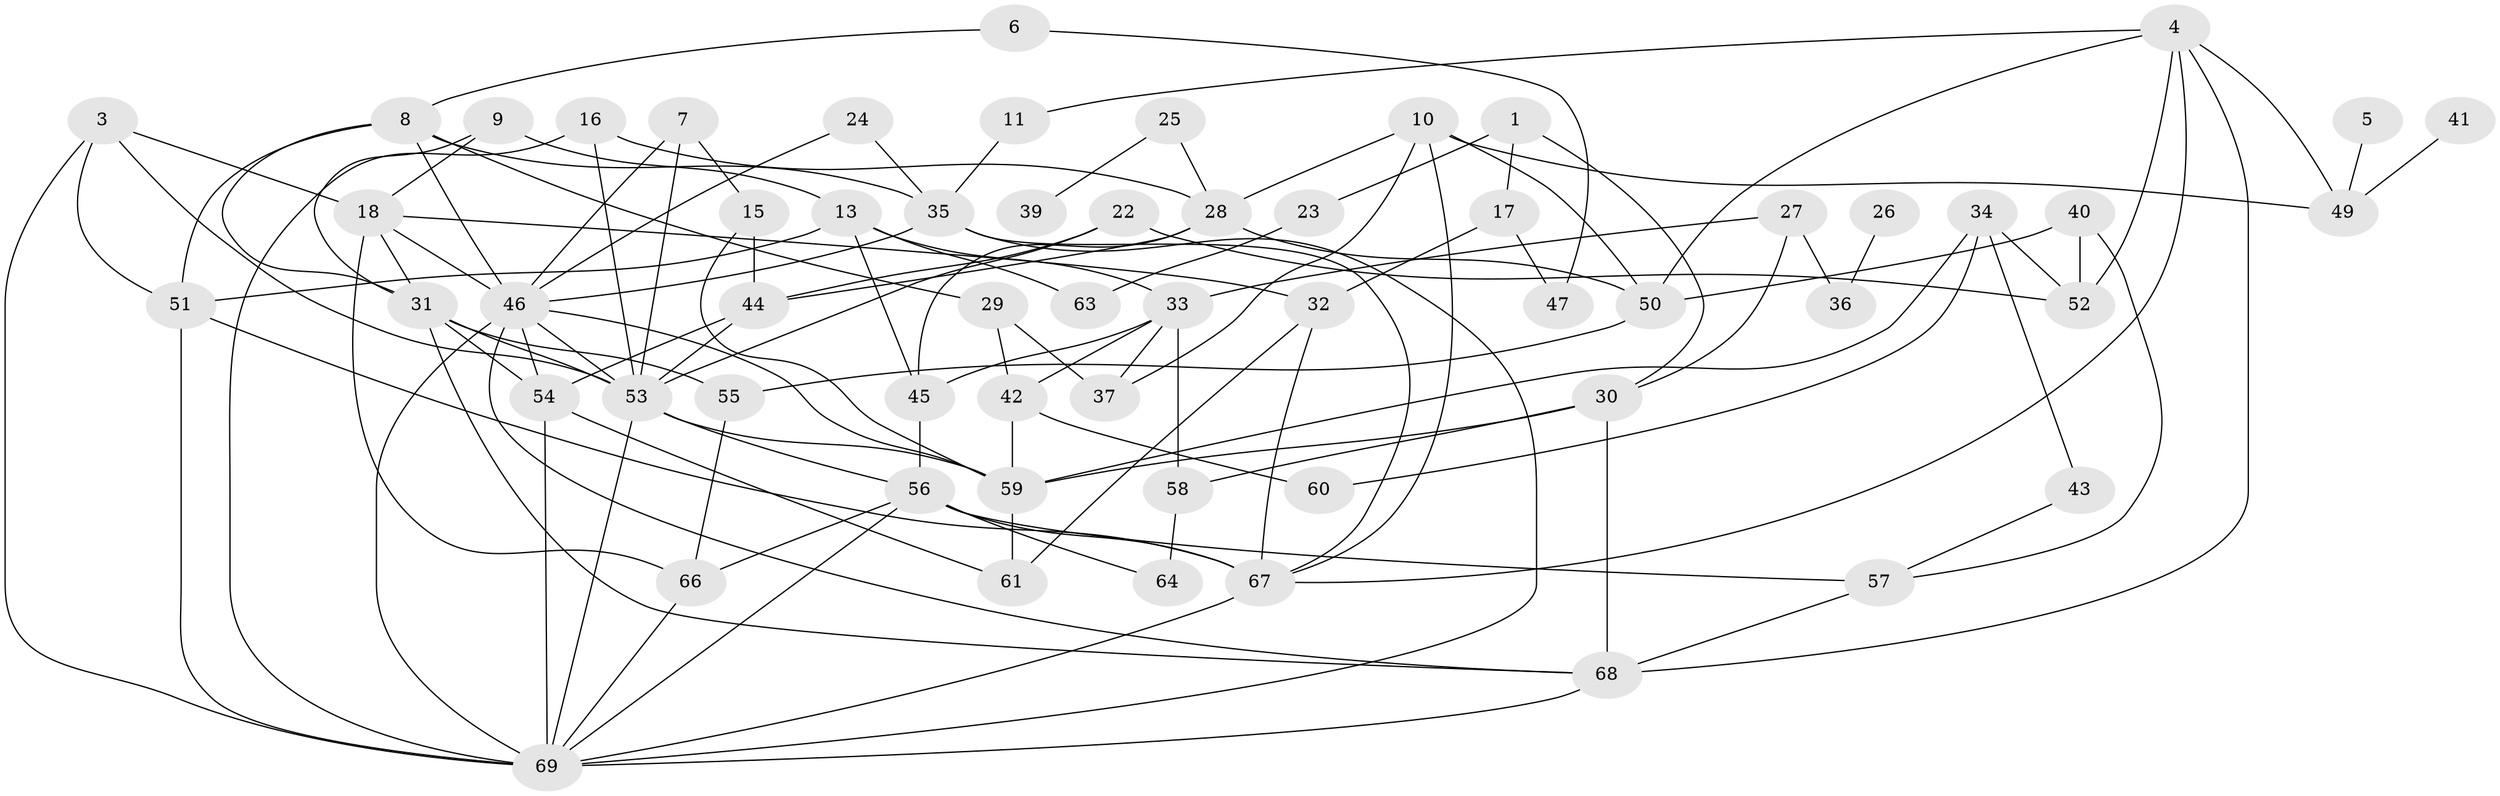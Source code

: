 // original degree distribution, {2: 0.2318840579710145, 3: 0.21014492753623187, 1: 0.16666666666666666, 7: 0.021739130434782608, 4: 0.14492753623188406, 5: 0.10144927536231885, 0: 0.07246376811594203, 6: 0.043478260869565216, 9: 0.007246376811594203}
// Generated by graph-tools (version 1.1) at 2025/35/03/04/25 23:35:55]
// undirected, 59 vertices, 120 edges
graph export_dot {
  node [color=gray90,style=filled];
  1;
  3;
  4;
  5;
  6;
  7;
  8;
  9;
  10;
  11;
  13;
  15;
  16;
  17;
  18;
  22;
  23;
  24;
  25;
  26;
  27;
  28;
  29;
  30;
  31;
  32;
  33;
  34;
  35;
  36;
  37;
  39;
  40;
  41;
  42;
  43;
  44;
  45;
  46;
  47;
  49;
  50;
  51;
  52;
  53;
  54;
  55;
  56;
  57;
  58;
  59;
  60;
  61;
  63;
  64;
  66;
  67;
  68;
  69;
  1 -- 17 [weight=1.0];
  1 -- 23 [weight=1.0];
  1 -- 30 [weight=1.0];
  3 -- 18 [weight=1.0];
  3 -- 51 [weight=1.0];
  3 -- 53 [weight=1.0];
  3 -- 69 [weight=1.0];
  4 -- 11 [weight=1.0];
  4 -- 49 [weight=1.0];
  4 -- 50 [weight=1.0];
  4 -- 52 [weight=1.0];
  4 -- 67 [weight=1.0];
  4 -- 68 [weight=1.0];
  5 -- 49 [weight=1.0];
  6 -- 8 [weight=1.0];
  6 -- 47 [weight=1.0];
  7 -- 15 [weight=1.0];
  7 -- 46 [weight=2.0];
  7 -- 53 [weight=1.0];
  8 -- 29 [weight=1.0];
  8 -- 31 [weight=1.0];
  8 -- 35 [weight=1.0];
  8 -- 46 [weight=2.0];
  8 -- 51 [weight=1.0];
  9 -- 13 [weight=1.0];
  9 -- 18 [weight=1.0];
  9 -- 31 [weight=1.0];
  10 -- 28 [weight=1.0];
  10 -- 37 [weight=1.0];
  10 -- 49 [weight=1.0];
  10 -- 50 [weight=1.0];
  10 -- 67 [weight=1.0];
  11 -- 35 [weight=1.0];
  13 -- 33 [weight=1.0];
  13 -- 45 [weight=1.0];
  13 -- 51 [weight=1.0];
  13 -- 63 [weight=1.0];
  15 -- 44 [weight=1.0];
  15 -- 59 [weight=1.0];
  16 -- 28 [weight=1.0];
  16 -- 53 [weight=1.0];
  16 -- 69 [weight=1.0];
  17 -- 32 [weight=1.0];
  17 -- 47 [weight=1.0];
  18 -- 31 [weight=1.0];
  18 -- 32 [weight=2.0];
  18 -- 46 [weight=1.0];
  18 -- 66 [weight=1.0];
  22 -- 44 [weight=1.0];
  22 -- 52 [weight=1.0];
  22 -- 53 [weight=1.0];
  23 -- 63 [weight=1.0];
  24 -- 35 [weight=1.0];
  24 -- 46 [weight=1.0];
  25 -- 28 [weight=1.0];
  25 -- 39 [weight=1.0];
  26 -- 36 [weight=1.0];
  27 -- 30 [weight=1.0];
  27 -- 33 [weight=1.0];
  27 -- 36 [weight=1.0];
  28 -- 44 [weight=1.0];
  28 -- 45 [weight=1.0];
  28 -- 50 [weight=1.0];
  29 -- 37 [weight=1.0];
  29 -- 42 [weight=1.0];
  30 -- 58 [weight=1.0];
  30 -- 59 [weight=1.0];
  30 -- 68 [weight=1.0];
  31 -- 53 [weight=1.0];
  31 -- 54 [weight=1.0];
  31 -- 55 [weight=1.0];
  31 -- 68 [weight=1.0];
  32 -- 61 [weight=1.0];
  32 -- 67 [weight=1.0];
  33 -- 37 [weight=1.0];
  33 -- 42 [weight=1.0];
  33 -- 45 [weight=1.0];
  33 -- 58 [weight=1.0];
  34 -- 43 [weight=1.0];
  34 -- 52 [weight=1.0];
  34 -- 59 [weight=1.0];
  34 -- 60 [weight=1.0];
  35 -- 46 [weight=2.0];
  35 -- 67 [weight=1.0];
  35 -- 69 [weight=1.0];
  40 -- 50 [weight=1.0];
  40 -- 52 [weight=1.0];
  40 -- 57 [weight=1.0];
  41 -- 49 [weight=1.0];
  42 -- 59 [weight=1.0];
  42 -- 60 [weight=1.0];
  43 -- 57 [weight=1.0];
  44 -- 53 [weight=1.0];
  44 -- 54 [weight=1.0];
  45 -- 56 [weight=1.0];
  46 -- 53 [weight=1.0];
  46 -- 54 [weight=1.0];
  46 -- 59 [weight=1.0];
  46 -- 68 [weight=1.0];
  46 -- 69 [weight=2.0];
  50 -- 55 [weight=1.0];
  51 -- 67 [weight=1.0];
  51 -- 69 [weight=1.0];
  53 -- 56 [weight=1.0];
  53 -- 59 [weight=1.0];
  53 -- 69 [weight=1.0];
  54 -- 61 [weight=1.0];
  54 -- 69 [weight=1.0];
  55 -- 66 [weight=1.0];
  56 -- 57 [weight=1.0];
  56 -- 64 [weight=1.0];
  56 -- 66 [weight=1.0];
  56 -- 67 [weight=1.0];
  56 -- 69 [weight=1.0];
  57 -- 68 [weight=1.0];
  58 -- 64 [weight=2.0];
  59 -- 61 [weight=1.0];
  66 -- 69 [weight=1.0];
  67 -- 69 [weight=1.0];
  68 -- 69 [weight=1.0];
}
